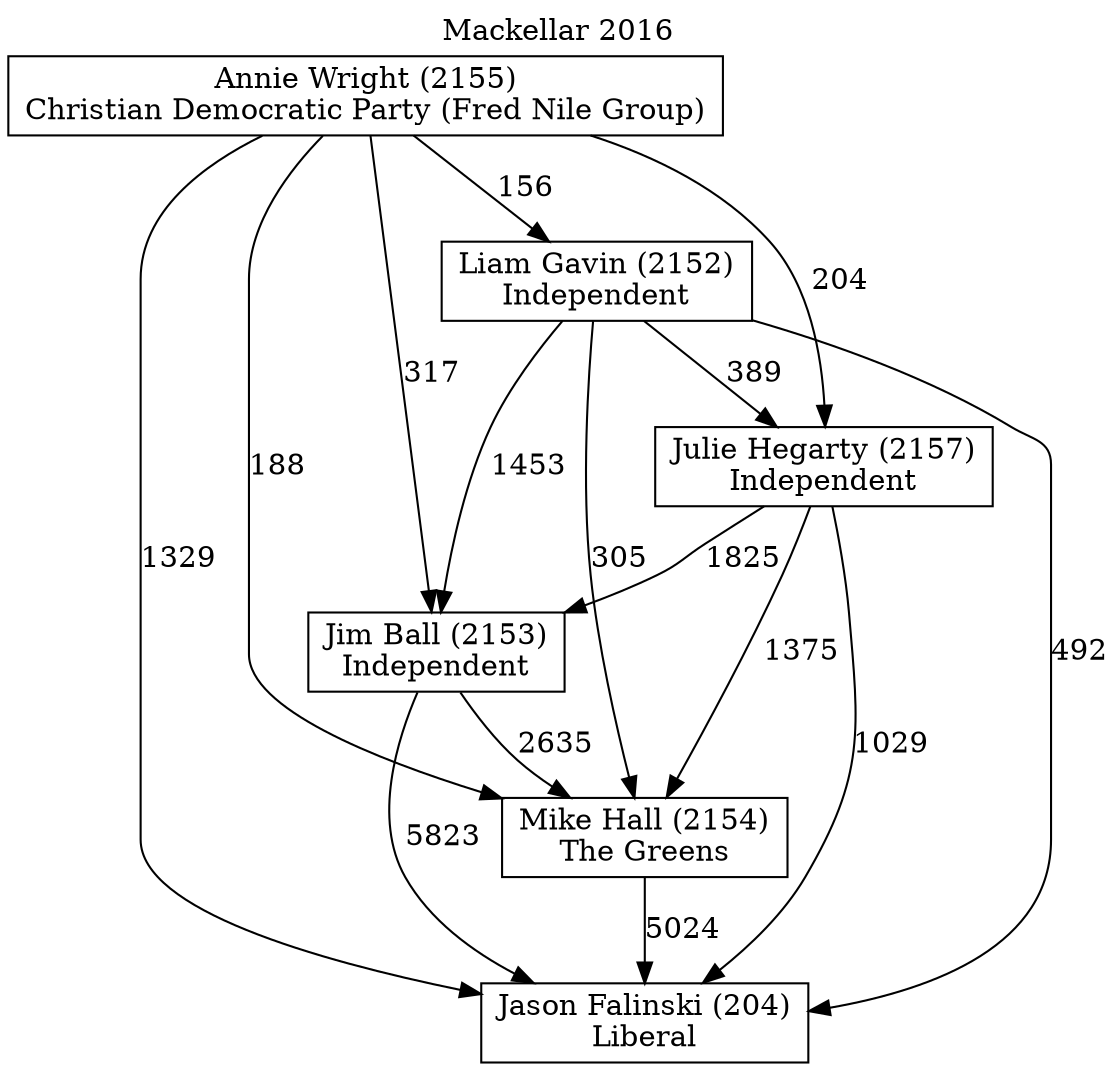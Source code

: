 // House preference flow
digraph "Jason Falinski (204)_Mackellar_2016" {
	graph [label="Mackellar 2016" labelloc=t mclimit=2]
	node [shape=box]
	"Jason Falinski (204)" [label="Jason Falinski (204)
Liberal"]
	"Mike Hall (2154)" [label="Mike Hall (2154)
The Greens"]
	"Jim Ball (2153)" [label="Jim Ball (2153)
Independent"]
	"Julie Hegarty (2157)" [label="Julie Hegarty (2157)
Independent"]
	"Liam Gavin (2152)" [label="Liam Gavin (2152)
Independent"]
	"Annie Wright (2155)" [label="Annie Wright (2155)
Christian Democratic Party (Fred Nile Group)"]
	"Mike Hall (2154)" -> "Jason Falinski (204)" [label=5024]
	"Jim Ball (2153)" -> "Mike Hall (2154)" [label=2635]
	"Julie Hegarty (2157)" -> "Jim Ball (2153)" [label=1825]
	"Liam Gavin (2152)" -> "Julie Hegarty (2157)" [label=389]
	"Annie Wright (2155)" -> "Liam Gavin (2152)" [label=156]
	"Jim Ball (2153)" -> "Jason Falinski (204)" [label=5823]
	"Julie Hegarty (2157)" -> "Jason Falinski (204)" [label=1029]
	"Liam Gavin (2152)" -> "Jason Falinski (204)" [label=492]
	"Annie Wright (2155)" -> "Jason Falinski (204)" [label=1329]
	"Annie Wright (2155)" -> "Julie Hegarty (2157)" [label=204]
	"Liam Gavin (2152)" -> "Jim Ball (2153)" [label=1453]
	"Annie Wright (2155)" -> "Jim Ball (2153)" [label=317]
	"Julie Hegarty (2157)" -> "Mike Hall (2154)" [label=1375]
	"Liam Gavin (2152)" -> "Mike Hall (2154)" [label=305]
	"Annie Wright (2155)" -> "Mike Hall (2154)" [label=188]
}
